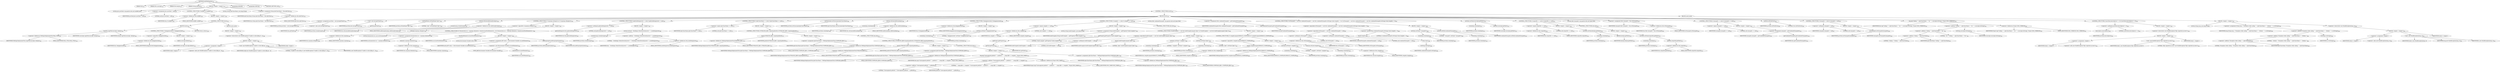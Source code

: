 digraph "buildWeblogicJar" {  
"783" [label = <(METHOD,buildWeblogicJar)<SUB>537</SUB>> ]
"58" [label = <(PARAM,this)<SUB>537</SUB>> ]
"784" [label = <(PARAM,File sourceJar)<SUB>537</SUB>> ]
"785" [label = <(PARAM,File destJar)<SUB>537</SUB>> ]
"786" [label = <(PARAM,String publicId)<SUB>537</SUB>> ]
"787" [label = <(BLOCK,&lt;empty&gt;,&lt;empty&gt;)<SUB>537</SUB>> ]
"60" [label = <(LOCAL,Java javaTask: org.apache.tools.ant.taskdefs.Java)> ]
"788" [label = <(&lt;operator&gt;.assignment,Java javaTask = null)<SUB>538</SUB>> ]
"789" [label = <(IDENTIFIER,javaTask,Java javaTask = null)<SUB>538</SUB>> ]
"790" [label = <(LITERAL,null,Java javaTask = null)<SUB>538</SUB>> ]
"791" [label = <(CONTROL_STRUCTURE,if (noEJBC),if (noEJBC))<SUB>540</SUB>> ]
"792" [label = <(&lt;operator&gt;.fieldAccess,this.noEJBC)<SUB>540</SUB>> ]
"793" [label = <(IDENTIFIER,this,if (noEJBC))<SUB>540</SUB>> ]
"794" [label = <(FIELD_IDENTIFIER,noEJBC,noEJBC)<SUB>540</SUB>> ]
"795" [label = <(BLOCK,&lt;empty&gt;,&lt;empty&gt;)<SUB>540</SUB>> ]
"796" [label = <(CONTROL_STRUCTURE,try,try)<SUB>541</SUB>> ]
"797" [label = <(BLOCK,try,try)<SUB>541</SUB>> ]
"798" [label = <(copyFile,copyFile(sourceJar, destJar))<SUB>542</SUB>> ]
"799" [label = <(&lt;operator&gt;.fieldAccess,WeblogicDeploymentTool.FILE_UTILS)<SUB>542</SUB>> ]
"800" [label = <(IDENTIFIER,WeblogicDeploymentTool,copyFile(sourceJar, destJar))<SUB>542</SUB>> ]
"801" [label = <(FIELD_IDENTIFIER,FILE_UTILS,FILE_UTILS)<SUB>542</SUB>> ]
"802" [label = <(IDENTIFIER,sourceJar,copyFile(sourceJar, destJar))<SUB>542</SUB>> ]
"803" [label = <(IDENTIFIER,destJar,copyFile(sourceJar, destJar))<SUB>542</SUB>> ]
"804" [label = <(CONTROL_STRUCTURE,if (!keepgenerated),if (!keepgenerated))<SUB>543</SUB>> ]
"805" [label = <(&lt;operator&gt;.logicalNot,!keepgenerated)<SUB>543</SUB>> ]
"806" [label = <(&lt;operator&gt;.fieldAccess,this.keepgenerated)<SUB>543</SUB>> ]
"807" [label = <(IDENTIFIER,this,!keepgenerated)<SUB>543</SUB>> ]
"808" [label = <(FIELD_IDENTIFIER,keepgenerated,keepgenerated)<SUB>543</SUB>> ]
"809" [label = <(BLOCK,&lt;empty&gt;,&lt;empty&gt;)<SUB>543</SUB>> ]
"810" [label = <(delete,sourceJar.delete())<SUB>544</SUB>> ]
"811" [label = <(IDENTIFIER,sourceJar,sourceJar.delete())<SUB>544</SUB>> ]
"812" [label = <(RETURN,return;,return;)<SUB>546</SUB>> ]
"813" [label = <(BLOCK,catch,catch)> ]
"814" [label = <(BLOCK,&lt;empty&gt;,&lt;empty&gt;)<SUB>547</SUB>> ]
"815" [label = <(&lt;operator&gt;.throw,throw new BuildException(&quot;Unable to write EJB jar&quot;, e);)<SUB>548</SUB>> ]
"816" [label = <(BLOCK,&lt;empty&gt;,&lt;empty&gt;)<SUB>548</SUB>> ]
"817" [label = <(&lt;operator&gt;.assignment,&lt;empty&gt;)> ]
"818" [label = <(IDENTIFIER,$obj9,&lt;empty&gt;)> ]
"819" [label = <(&lt;operator&gt;.alloc,new BuildException(&quot;Unable to write EJB jar&quot;, e))<SUB>548</SUB>> ]
"820" [label = <(&lt;init&gt;,new BuildException(&quot;Unable to write EJB jar&quot;, e))<SUB>548</SUB>> ]
"821" [label = <(IDENTIFIER,$obj9,new BuildException(&quot;Unable to write EJB jar&quot;, e))> ]
"822" [label = <(LITERAL,&quot;Unable to write EJB jar&quot;,new BuildException(&quot;Unable to write EJB jar&quot;, e))<SUB>548</SUB>> ]
"823" [label = <(IDENTIFIER,e,new BuildException(&quot;Unable to write EJB jar&quot;, e))<SUB>548</SUB>> ]
"824" [label = <(IDENTIFIER,$obj9,&lt;empty&gt;)> ]
"825" [label = <(LOCAL,String ejbcClassName: java.lang.String)> ]
"826" [label = <(&lt;operator&gt;.assignment,String ejbcClassName = this.ejbcClass)<SUB>552</SUB>> ]
"827" [label = <(IDENTIFIER,ejbcClassName,String ejbcClassName = this.ejbcClass)<SUB>552</SUB>> ]
"828" [label = <(&lt;operator&gt;.fieldAccess,this.ejbcClass)<SUB>552</SUB>> ]
"829" [label = <(IDENTIFIER,this,String ejbcClassName = this.ejbcClass)<SUB>552</SUB>> ]
"830" [label = <(FIELD_IDENTIFIER,ejbcClass,ejbcClass)<SUB>552</SUB>> ]
"831" [label = <(CONTROL_STRUCTURE,try,try)<SUB>554</SUB>> ]
"832" [label = <(BLOCK,try,try)<SUB>554</SUB>> ]
"833" [label = <(&lt;operator&gt;.assignment,javaTask = new Java(getTask()))<SUB>555</SUB>> ]
"834" [label = <(IDENTIFIER,javaTask,javaTask = new Java(getTask()))<SUB>555</SUB>> ]
"835" [label = <(&lt;operator&gt;.alloc,new Java(getTask()))<SUB>555</SUB>> ]
"836" [label = <(&lt;init&gt;,new Java(getTask()))<SUB>555</SUB>> ]
"59" [label = <(IDENTIFIER,javaTask,new Java(getTask()))<SUB>555</SUB>> ]
"837" [label = <(getTask,getTask())<SUB>555</SUB>> ]
"57" [label = <(IDENTIFIER,this,getTask())<SUB>555</SUB>> ]
"838" [label = <(setTaskName,setTaskName(&quot;ejbc&quot;))<SUB>556</SUB>> ]
"839" [label = <(IDENTIFIER,javaTask,setTaskName(&quot;ejbc&quot;))<SUB>556</SUB>> ]
"840" [label = <(LITERAL,&quot;ejbc&quot;,setTaskName(&quot;ejbc&quot;))<SUB>556</SUB>> ]
"841" [label = <(setLine,setLine(additionalJvmArgs))<SUB>558</SUB>> ]
"842" [label = <(createJvmarg,createJvmarg())<SUB>558</SUB>> ]
"843" [label = <(IDENTIFIER,javaTask,createJvmarg())<SUB>558</SUB>> ]
"844" [label = <(&lt;operator&gt;.fieldAccess,this.additionalJvmArgs)<SUB>558</SUB>> ]
"845" [label = <(IDENTIFIER,this,setLine(additionalJvmArgs))<SUB>558</SUB>> ]
"846" [label = <(FIELD_IDENTIFIER,additionalJvmArgs,additionalJvmArgs)<SUB>558</SUB>> ]
"847" [label = <(CONTROL_STRUCTURE,if (!(sysprops.isEmpty())),if (!(sysprops.isEmpty())))<SUB>559</SUB>> ]
"848" [label = <(&lt;operator&gt;.logicalNot,!(sysprops.isEmpty()))<SUB>559</SUB>> ]
"849" [label = <(isEmpty,sysprops.isEmpty())<SUB>559</SUB>> ]
"850" [label = <(&lt;operator&gt;.fieldAccess,this.sysprops)<SUB>559</SUB>> ]
"851" [label = <(IDENTIFIER,this,sysprops.isEmpty())<SUB>559</SUB>> ]
"852" [label = <(FIELD_IDENTIFIER,sysprops,sysprops)<SUB>559</SUB>> ]
"853" [label = <(BLOCK,&lt;empty&gt;,&lt;empty&gt;)<SUB>559</SUB>> ]
"854" [label = <(CONTROL_STRUCTURE,for (Enumeration en = sysprops.elements(); Some(en.hasMoreElements()); ),for (Enumeration en = sysprops.elements(); Some(en.hasMoreElements()); ))<SUB>560</SUB>> ]
"855" [label = <(LOCAL,Enumeration en: java.util.Enumeration)> ]
"856" [label = <(&lt;operator&gt;.assignment,Enumeration en = sysprops.elements())<SUB>560</SUB>> ]
"857" [label = <(IDENTIFIER,en,Enumeration en = sysprops.elements())<SUB>560</SUB>> ]
"858" [label = <(elements,sysprops.elements())<SUB>560</SUB>> ]
"859" [label = <(&lt;operator&gt;.fieldAccess,this.sysprops)<SUB>560</SUB>> ]
"860" [label = <(IDENTIFIER,this,sysprops.elements())<SUB>560</SUB>> ]
"861" [label = <(FIELD_IDENTIFIER,sysprops,sysprops)<SUB>560</SUB>> ]
"862" [label = <(hasMoreElements,en.hasMoreElements())<SUB>560</SUB>> ]
"863" [label = <(IDENTIFIER,en,en.hasMoreElements())<SUB>560</SUB>> ]
"864" [label = <(BLOCK,&lt;empty&gt;,&lt;empty&gt;)<SUB>560</SUB>> ]
"865" [label = <(LOCAL,Environment.Variable entry: ANY)> ]
"866" [label = <(&lt;operator&gt;.assignment,ANY entry = (Environment.Variable) en.nextElement())<SUB>561</SUB>> ]
"867" [label = <(IDENTIFIER,entry,ANY entry = (Environment.Variable) en.nextElement())<SUB>561</SUB>> ]
"868" [label = <(&lt;operator&gt;.cast,(Environment.Variable) en.nextElement())<SUB>562</SUB>> ]
"869" [label = <(TYPE_REF,Environment.Variable,Environment.Variable)<SUB>562</SUB>> ]
"870" [label = <(nextElement,en.nextElement())<SUB>562</SUB>> ]
"871" [label = <(IDENTIFIER,en,en.nextElement())<SUB>562</SUB>> ]
"872" [label = <(addSysproperty,addSysproperty(entry))<SUB>563</SUB>> ]
"873" [label = <(IDENTIFIER,javaTask,addSysproperty(entry))<SUB>563</SUB>> ]
"874" [label = <(IDENTIFIER,entry,addSysproperty(entry))<SUB>563</SUB>> ]
"875" [label = <(CONTROL_STRUCTURE,if (getJvmDebugLevel() != null),if (getJvmDebugLevel() != null))<SUB>567</SUB>> ]
"876" [label = <(&lt;operator&gt;.notEquals,getJvmDebugLevel() != null)<SUB>567</SUB>> ]
"877" [label = <(getJvmDebugLevel,this.getJvmDebugLevel())<SUB>567</SUB>> ]
"61" [label = <(IDENTIFIER,this,this.getJvmDebugLevel())<SUB>567</SUB>> ]
"878" [label = <(LITERAL,null,getJvmDebugLevel() != null)<SUB>567</SUB>> ]
"879" [label = <(BLOCK,&lt;empty&gt;,&lt;empty&gt;)<SUB>567</SUB>> ]
"880" [label = <(setLine,setLine(&quot; -Dweblogic.StdoutSeverityLevel=&quot; + jvmDebugLevel))<SUB>568</SUB>> ]
"881" [label = <(createJvmarg,createJvmarg())<SUB>568</SUB>> ]
"882" [label = <(IDENTIFIER,javaTask,createJvmarg())<SUB>568</SUB>> ]
"883" [label = <(&lt;operator&gt;.addition,&quot; -Dweblogic.StdoutSeverityLevel=&quot; + jvmDebugLevel)<SUB>568</SUB>> ]
"884" [label = <(LITERAL,&quot; -Dweblogic.StdoutSeverityLevel=&quot;,&quot; -Dweblogic.StdoutSeverityLevel=&quot; + jvmDebugLevel)<SUB>568</SUB>> ]
"885" [label = <(&lt;operator&gt;.fieldAccess,this.jvmDebugLevel)<SUB>568</SUB>> ]
"886" [label = <(IDENTIFIER,this,&quot; -Dweblogic.StdoutSeverityLevel=&quot; + jvmDebugLevel)<SUB>568</SUB>> ]
"887" [label = <(FIELD_IDENTIFIER,jvmDebugLevel,jvmDebugLevel)<SUB>568</SUB>> ]
"888" [label = <(CONTROL_STRUCTURE,if (ejbcClassName == null),if (ejbcClassName == null))<SUB>571</SUB>> ]
"889" [label = <(&lt;operator&gt;.equals,ejbcClassName == null)<SUB>571</SUB>> ]
"890" [label = <(IDENTIFIER,ejbcClassName,ejbcClassName == null)<SUB>571</SUB>> ]
"891" [label = <(LITERAL,null,ejbcClassName == null)<SUB>571</SUB>> ]
"892" [label = <(BLOCK,&lt;empty&gt;,&lt;empty&gt;)<SUB>571</SUB>> ]
"893" [label = <(CONTROL_STRUCTURE,if (PUBLICID_EJB11.equals(publicId)),if (PUBLICID_EJB11.equals(publicId)))<SUB>573</SUB>> ]
"894" [label = <(equals,PUBLICID_EJB11.equals(publicId))<SUB>573</SUB>> ]
"895" [label = <(&lt;operator&gt;.fieldAccess,WeblogicDeploymentTool.PUBLICID_EJB11)<SUB>573</SUB>> ]
"896" [label = <(IDENTIFIER,WeblogicDeploymentTool,PUBLICID_EJB11.equals(publicId))<SUB>573</SUB>> ]
"897" [label = <(FIELD_IDENTIFIER,PUBLICID_EJB11,PUBLICID_EJB11)<SUB>573</SUB>> ]
"898" [label = <(IDENTIFIER,publicId,PUBLICID_EJB11.equals(publicId))<SUB>573</SUB>> ]
"899" [label = <(BLOCK,&lt;empty&gt;,&lt;empty&gt;)<SUB>573</SUB>> ]
"900" [label = <(&lt;operator&gt;.assignment,ejbcClassName = WeblogicDeploymentTool.COMPILER_EJB11)<SUB>574</SUB>> ]
"901" [label = <(IDENTIFIER,ejbcClassName,ejbcClassName = WeblogicDeploymentTool.COMPILER_EJB11)<SUB>574</SUB>> ]
"902" [label = <(&lt;operator&gt;.fieldAccess,WeblogicDeploymentTool.COMPILER_EJB11)<SUB>574</SUB>> ]
"903" [label = <(IDENTIFIER,WeblogicDeploymentTool,ejbcClassName = WeblogicDeploymentTool.COMPILER_EJB11)<SUB>574</SUB>> ]
"904" [label = <(FIELD_IDENTIFIER,COMPILER_EJB11,COMPILER_EJB11)<SUB>574</SUB>> ]
"905" [label = <(CONTROL_STRUCTURE,else,else)<SUB>575</SUB>> ]
"906" [label = <(CONTROL_STRUCTURE,if (PUBLICID_EJB20.equals(publicId)),if (PUBLICID_EJB20.equals(publicId)))<SUB>575</SUB>> ]
"907" [label = <(equals,PUBLICID_EJB20.equals(publicId))<SUB>575</SUB>> ]
"908" [label = <(&lt;operator&gt;.fieldAccess,WeblogicDeploymentTool.PUBLICID_EJB20)<SUB>575</SUB>> ]
"909" [label = <(IDENTIFIER,WeblogicDeploymentTool,PUBLICID_EJB20.equals(publicId))<SUB>575</SUB>> ]
"910" [label = <(FIELD_IDENTIFIER,PUBLICID_EJB20,PUBLICID_EJB20)<SUB>575</SUB>> ]
"911" [label = <(IDENTIFIER,publicId,PUBLICID_EJB20.equals(publicId))<SUB>575</SUB>> ]
"912" [label = <(BLOCK,&lt;empty&gt;,&lt;empty&gt;)<SUB>575</SUB>> ]
"913" [label = <(&lt;operator&gt;.assignment,ejbcClassName = WeblogicDeploymentTool.COMPILER_EJB20)<SUB>576</SUB>> ]
"914" [label = <(IDENTIFIER,ejbcClassName,ejbcClassName = WeblogicDeploymentTool.COMPILER_EJB20)<SUB>576</SUB>> ]
"915" [label = <(&lt;operator&gt;.fieldAccess,WeblogicDeploymentTool.COMPILER_EJB20)<SUB>576</SUB>> ]
"916" [label = <(IDENTIFIER,WeblogicDeploymentTool,ejbcClassName = WeblogicDeploymentTool.COMPILER_EJB20)<SUB>576</SUB>> ]
"917" [label = <(FIELD_IDENTIFIER,COMPILER_EJB20,COMPILER_EJB20)<SUB>576</SUB>> ]
"918" [label = <(CONTROL_STRUCTURE,else,else)<SUB>577</SUB>> ]
"919" [label = <(BLOCK,&lt;empty&gt;,&lt;empty&gt;)<SUB>577</SUB>> ]
"920" [label = <(log,log(&quot;Unrecognized publicId &quot; + publicId + &quot; - using EJB 1.1 compiler&quot;, Project.MSG_WARN))<SUB>578</SUB>> ]
"62" [label = <(IDENTIFIER,this,log(&quot;Unrecognized publicId &quot; + publicId + &quot; - using EJB 1.1 compiler&quot;, Project.MSG_WARN))<SUB>578</SUB>> ]
"921" [label = <(&lt;operator&gt;.addition,&quot;Unrecognized publicId &quot; + publicId + &quot; - using EJB 1.1 compiler&quot;)<SUB>578</SUB>> ]
"922" [label = <(&lt;operator&gt;.addition,&quot;Unrecognized publicId &quot; + publicId)<SUB>578</SUB>> ]
"923" [label = <(LITERAL,&quot;Unrecognized publicId &quot;,&quot;Unrecognized publicId &quot; + publicId)<SUB>578</SUB>> ]
"924" [label = <(IDENTIFIER,publicId,&quot;Unrecognized publicId &quot; + publicId)<SUB>578</SUB>> ]
"925" [label = <(LITERAL,&quot; - using EJB 1.1 compiler&quot;,&quot;Unrecognized publicId &quot; + publicId + &quot; - using EJB 1.1 compiler&quot;)<SUB>579</SUB>> ]
"926" [label = <(&lt;operator&gt;.fieldAccess,Project.MSG_WARN)<SUB>579</SUB>> ]
"927" [label = <(IDENTIFIER,Project,log(&quot;Unrecognized publicId &quot; + publicId + &quot; - using EJB 1.1 compiler&quot;, Project.MSG_WARN))<SUB>579</SUB>> ]
"928" [label = <(FIELD_IDENTIFIER,MSG_WARN,MSG_WARN)<SUB>579</SUB>> ]
"929" [label = <(&lt;operator&gt;.assignment,ejbcClassName = WeblogicDeploymentTool.COMPILER_EJB11)<SUB>580</SUB>> ]
"930" [label = <(IDENTIFIER,ejbcClassName,ejbcClassName = WeblogicDeploymentTool.COMPILER_EJB11)<SUB>580</SUB>> ]
"931" [label = <(&lt;operator&gt;.fieldAccess,WeblogicDeploymentTool.COMPILER_EJB11)<SUB>580</SUB>> ]
"932" [label = <(IDENTIFIER,WeblogicDeploymentTool,ejbcClassName = WeblogicDeploymentTool.COMPILER_EJB11)<SUB>580</SUB>> ]
"933" [label = <(FIELD_IDENTIFIER,COMPILER_EJB11,COMPILER_EJB11)<SUB>580</SUB>> ]
"934" [label = <(setClassname,setClassname(ejbcClassName))<SUB>584</SUB>> ]
"935" [label = <(IDENTIFIER,javaTask,setClassname(ejbcClassName))<SUB>584</SUB>> ]
"936" [label = <(IDENTIFIER,ejbcClassName,setClassname(ejbcClassName))<SUB>584</SUB>> ]
"937" [label = <(setLine,setLine(additionalArgs))<SUB>585</SUB>> ]
"938" [label = <(createArg,createArg())<SUB>585</SUB>> ]
"939" [label = <(IDENTIFIER,javaTask,createArg())<SUB>585</SUB>> ]
"940" [label = <(&lt;operator&gt;.fieldAccess,this.additionalArgs)<SUB>585</SUB>> ]
"941" [label = <(IDENTIFIER,this,setLine(additionalArgs))<SUB>585</SUB>> ]
"942" [label = <(FIELD_IDENTIFIER,additionalArgs,additionalArgs)<SUB>585</SUB>> ]
"943" [label = <(CONTROL_STRUCTURE,if (keepgenerated),if (keepgenerated))<SUB>586</SUB>> ]
"944" [label = <(&lt;operator&gt;.fieldAccess,this.keepgenerated)<SUB>586</SUB>> ]
"945" [label = <(IDENTIFIER,this,if (keepgenerated))<SUB>586</SUB>> ]
"946" [label = <(FIELD_IDENTIFIER,keepgenerated,keepgenerated)<SUB>586</SUB>> ]
"947" [label = <(BLOCK,&lt;empty&gt;,&lt;empty&gt;)<SUB>586</SUB>> ]
"948" [label = <(setValue,setValue(&quot;-keepgenerated&quot;))<SUB>587</SUB>> ]
"949" [label = <(createArg,createArg())<SUB>587</SUB>> ]
"950" [label = <(IDENTIFIER,javaTask,createArg())<SUB>587</SUB>> ]
"951" [label = <(LITERAL,&quot;-keepgenerated&quot;,setValue(&quot;-keepgenerated&quot;))<SUB>587</SUB>> ]
"952" [label = <(CONTROL_STRUCTURE,if (compiler == null),if (compiler == null))<SUB>589</SUB>> ]
"953" [label = <(&lt;operator&gt;.equals,compiler == null)<SUB>589</SUB>> ]
"954" [label = <(&lt;operator&gt;.fieldAccess,this.compiler)<SUB>589</SUB>> ]
"955" [label = <(IDENTIFIER,this,compiler == null)<SUB>589</SUB>> ]
"956" [label = <(FIELD_IDENTIFIER,compiler,compiler)<SUB>589</SUB>> ]
"957" [label = <(LITERAL,null,compiler == null)<SUB>589</SUB>> ]
"958" [label = <(BLOCK,&lt;empty&gt;,&lt;empty&gt;)<SUB>589</SUB>> ]
"959" [label = <(LOCAL,String buildCompiler: java.lang.String)> ]
"960" [label = <(&lt;operator&gt;.assignment,String buildCompiler = getProperty(&quot;build.compiler&quot;))<SUB>592</SUB>> ]
"961" [label = <(IDENTIFIER,buildCompiler,String buildCompiler = getProperty(&quot;build.compiler&quot;))<SUB>592</SUB>> ]
"962" [label = <(getProperty,getProperty(&quot;build.compiler&quot;))<SUB>593</SUB>> ]
"963" [label = <(getProject,getProject())<SUB>593</SUB>> ]
"964" [label = <(getTask,getTask())<SUB>593</SUB>> ]
"63" [label = <(IDENTIFIER,this,getTask())<SUB>593</SUB>> ]
"965" [label = <(LITERAL,&quot;build.compiler&quot;,getProperty(&quot;build.compiler&quot;))<SUB>593</SUB>> ]
"966" [label = <(CONTROL_STRUCTURE,if (buildCompiler != null &amp;&amp; buildCompiler.equals(&quot;jikes&quot;)),if (buildCompiler != null &amp;&amp; buildCompiler.equals(&quot;jikes&quot;)))<SUB>595</SUB>> ]
"967" [label = <(&lt;operator&gt;.logicalAnd,buildCompiler != null &amp;&amp; buildCompiler.equals(&quot;jikes&quot;))<SUB>595</SUB>> ]
"968" [label = <(&lt;operator&gt;.notEquals,buildCompiler != null)<SUB>595</SUB>> ]
"969" [label = <(IDENTIFIER,buildCompiler,buildCompiler != null)<SUB>595</SUB>> ]
"970" [label = <(LITERAL,null,buildCompiler != null)<SUB>595</SUB>> ]
"971" [label = <(equals,buildCompiler.equals(&quot;jikes&quot;))<SUB>595</SUB>> ]
"972" [label = <(IDENTIFIER,buildCompiler,buildCompiler.equals(&quot;jikes&quot;))<SUB>595</SUB>> ]
"973" [label = <(LITERAL,&quot;jikes&quot;,buildCompiler.equals(&quot;jikes&quot;))<SUB>595</SUB>> ]
"974" [label = <(BLOCK,&lt;empty&gt;,&lt;empty&gt;)<SUB>595</SUB>> ]
"975" [label = <(setValue,setValue(&quot;-compiler&quot;))<SUB>596</SUB>> ]
"976" [label = <(createArg,createArg())<SUB>596</SUB>> ]
"977" [label = <(IDENTIFIER,javaTask,createArg())<SUB>596</SUB>> ]
"978" [label = <(LITERAL,&quot;-compiler&quot;,setValue(&quot;-compiler&quot;))<SUB>596</SUB>> ]
"979" [label = <(setValue,setValue(&quot;jikes&quot;))<SUB>597</SUB>> ]
"980" [label = <(createArg,createArg())<SUB>597</SUB>> ]
"981" [label = <(IDENTIFIER,javaTask,createArg())<SUB>597</SUB>> ]
"982" [label = <(LITERAL,&quot;jikes&quot;,setValue(&quot;jikes&quot;))<SUB>597</SUB>> ]
"983" [label = <(CONTROL_STRUCTURE,else,else)<SUB>599</SUB>> ]
"984" [label = <(BLOCK,&lt;empty&gt;,&lt;empty&gt;)<SUB>599</SUB>> ]
"985" [label = <(CONTROL_STRUCTURE,if (!compiler.equals(DEFAULT_COMPILER)),if (!compiler.equals(DEFAULT_COMPILER)))<SUB>600</SUB>> ]
"986" [label = <(&lt;operator&gt;.logicalNot,!compiler.equals(DEFAULT_COMPILER))<SUB>600</SUB>> ]
"987" [label = <(equals,compiler.equals(DEFAULT_COMPILER))<SUB>600</SUB>> ]
"988" [label = <(&lt;operator&gt;.fieldAccess,this.compiler)<SUB>600</SUB>> ]
"989" [label = <(IDENTIFIER,this,compiler.equals(DEFAULT_COMPILER))<SUB>600</SUB>> ]
"990" [label = <(FIELD_IDENTIFIER,compiler,compiler)<SUB>600</SUB>> ]
"991" [label = <(&lt;operator&gt;.fieldAccess,WeblogicDeploymentTool.DEFAULT_COMPILER)<SUB>600</SUB>> ]
"992" [label = <(IDENTIFIER,WeblogicDeploymentTool,compiler.equals(DEFAULT_COMPILER))<SUB>600</SUB>> ]
"993" [label = <(FIELD_IDENTIFIER,DEFAULT_COMPILER,DEFAULT_COMPILER)<SUB>600</SUB>> ]
"994" [label = <(BLOCK,&lt;empty&gt;,&lt;empty&gt;)<SUB>600</SUB>> ]
"995" [label = <(setValue,setValue(&quot;-compiler&quot;))<SUB>601</SUB>> ]
"996" [label = <(createArg,createArg())<SUB>601</SUB>> ]
"997" [label = <(IDENTIFIER,javaTask,createArg())<SUB>601</SUB>> ]
"998" [label = <(LITERAL,&quot;-compiler&quot;,setValue(&quot;-compiler&quot;))<SUB>601</SUB>> ]
"999" [label = <(setLine,setLine(compiler))<SUB>602</SUB>> ]
"1000" [label = <(createArg,createArg())<SUB>602</SUB>> ]
"1001" [label = <(IDENTIFIER,javaTask,createArg())<SUB>602</SUB>> ]
"1002" [label = <(&lt;operator&gt;.fieldAccess,this.compiler)<SUB>602</SUB>> ]
"1003" [label = <(IDENTIFIER,this,setLine(compiler))<SUB>602</SUB>> ]
"1004" [label = <(FIELD_IDENTIFIER,compiler,compiler)<SUB>602</SUB>> ]
"1005" [label = <(LOCAL,Path combinedClasspath: org.apache.tools.ant.types.Path)> ]
"1006" [label = <(&lt;operator&gt;.assignment,Path combinedClasspath = getCombinedClasspath())<SUB>606</SUB>> ]
"1007" [label = <(IDENTIFIER,combinedClasspath,Path combinedClasspath = getCombinedClasspath())<SUB>606</SUB>> ]
"1008" [label = <(getCombinedClasspath,getCombinedClasspath())<SUB>606</SUB>> ]
"64" [label = <(IDENTIFIER,this,getCombinedClasspath())<SUB>606</SUB>> ]
"1009" [label = <(CONTROL_STRUCTURE,if (wlClasspath != null &amp;&amp; combinedClasspath != null &amp;&amp; combinedClasspath.toString().trim().length() &gt; 0),if (wlClasspath != null &amp;&amp; combinedClasspath != null &amp;&amp; combinedClasspath.toString().trim().length() &gt; 0))<SUB>607</SUB>> ]
"1010" [label = <(&lt;operator&gt;.logicalAnd,wlClasspath != null &amp;&amp; combinedClasspath != null &amp;&amp; combinedClasspath.toString().trim().length() &gt; 0)<SUB>607</SUB>> ]
"1011" [label = <(&lt;operator&gt;.logicalAnd,wlClasspath != null &amp;&amp; combinedClasspath != null)<SUB>607</SUB>> ]
"1012" [label = <(&lt;operator&gt;.notEquals,wlClasspath != null)<SUB>607</SUB>> ]
"1013" [label = <(&lt;operator&gt;.fieldAccess,this.wlClasspath)<SUB>607</SUB>> ]
"1014" [label = <(IDENTIFIER,this,wlClasspath != null)<SUB>607</SUB>> ]
"1015" [label = <(FIELD_IDENTIFIER,wlClasspath,wlClasspath)<SUB>607</SUB>> ]
"1016" [label = <(LITERAL,null,wlClasspath != null)<SUB>607</SUB>> ]
"1017" [label = <(&lt;operator&gt;.notEquals,combinedClasspath != null)<SUB>607</SUB>> ]
"1018" [label = <(IDENTIFIER,combinedClasspath,combinedClasspath != null)<SUB>607</SUB>> ]
"1019" [label = <(LITERAL,null,combinedClasspath != null)<SUB>607</SUB>> ]
"1020" [label = <(&lt;operator&gt;.greaterThan,combinedClasspath.toString().trim().length() &gt; 0)<SUB>608</SUB>> ]
"1021" [label = <(length,length())<SUB>608</SUB>> ]
"1022" [label = <(trim,trim())<SUB>608</SUB>> ]
"1023" [label = <(toString,toString())<SUB>608</SUB>> ]
"1024" [label = <(IDENTIFIER,combinedClasspath,toString())<SUB>608</SUB>> ]
"1025" [label = <(LITERAL,0,combinedClasspath.toString().trim().length() &gt; 0)<SUB>608</SUB>> ]
"1026" [label = <(BLOCK,&lt;empty&gt;,&lt;empty&gt;)<SUB>608</SUB>> ]
"1027" [label = <(setValue,setValue(&quot;-classpath&quot;))<SUB>609</SUB>> ]
"1028" [label = <(createArg,createArg())<SUB>609</SUB>> ]
"1029" [label = <(IDENTIFIER,javaTask,createArg())<SUB>609</SUB>> ]
"1030" [label = <(LITERAL,&quot;-classpath&quot;,setValue(&quot;-classpath&quot;))<SUB>609</SUB>> ]
"1031" [label = <(setPath,setPath(combinedClasspath))<SUB>610</SUB>> ]
"1032" [label = <(createArg,createArg())<SUB>610</SUB>> ]
"1033" [label = <(IDENTIFIER,javaTask,createArg())<SUB>610</SUB>> ]
"1034" [label = <(IDENTIFIER,combinedClasspath,setPath(combinedClasspath))<SUB>610</SUB>> ]
"1035" [label = <(setValue,setValue(sourceJar.getPath()))<SUB>613</SUB>> ]
"1036" [label = <(createArg,createArg())<SUB>613</SUB>> ]
"1037" [label = <(IDENTIFIER,javaTask,createArg())<SUB>613</SUB>> ]
"1038" [label = <(getPath,sourceJar.getPath())<SUB>613</SUB>> ]
"1039" [label = <(IDENTIFIER,sourceJar,sourceJar.getPath())<SUB>613</SUB>> ]
"1040" [label = <(CONTROL_STRUCTURE,if (outputDir == null),if (outputDir == null))<SUB>614</SUB>> ]
"1041" [label = <(&lt;operator&gt;.equals,outputDir == null)<SUB>614</SUB>> ]
"1042" [label = <(&lt;operator&gt;.fieldAccess,this.outputDir)<SUB>614</SUB>> ]
"1043" [label = <(IDENTIFIER,this,outputDir == null)<SUB>614</SUB>> ]
"1044" [label = <(FIELD_IDENTIFIER,outputDir,outputDir)<SUB>614</SUB>> ]
"1045" [label = <(LITERAL,null,outputDir == null)<SUB>614</SUB>> ]
"1046" [label = <(BLOCK,&lt;empty&gt;,&lt;empty&gt;)<SUB>614</SUB>> ]
"1047" [label = <(setValue,setValue(destJar.getPath()))<SUB>615</SUB>> ]
"1048" [label = <(createArg,createArg())<SUB>615</SUB>> ]
"1049" [label = <(IDENTIFIER,javaTask,createArg())<SUB>615</SUB>> ]
"1050" [label = <(getPath,destJar.getPath())<SUB>615</SUB>> ]
"1051" [label = <(IDENTIFIER,destJar,destJar.getPath())<SUB>615</SUB>> ]
"1052" [label = <(CONTROL_STRUCTURE,else,else)<SUB>616</SUB>> ]
"1053" [label = <(BLOCK,&lt;empty&gt;,&lt;empty&gt;)<SUB>616</SUB>> ]
"1054" [label = <(setValue,setValue(outputDir.getPath()))<SUB>617</SUB>> ]
"1055" [label = <(createArg,createArg())<SUB>617</SUB>> ]
"1056" [label = <(IDENTIFIER,javaTask,createArg())<SUB>617</SUB>> ]
"1057" [label = <(getPath,outputDir.getPath())<SUB>617</SUB>> ]
"1058" [label = <(&lt;operator&gt;.fieldAccess,this.outputDir)<SUB>617</SUB>> ]
"1059" [label = <(IDENTIFIER,this,outputDir.getPath())<SUB>617</SUB>> ]
"1060" [label = <(FIELD_IDENTIFIER,outputDir,outputDir)<SUB>617</SUB>> ]
"1061" [label = <(LOCAL,Path classpath: org.apache.tools.ant.types.Path)> ]
"1062" [label = <(&lt;operator&gt;.assignment,Path classpath = this.wlClasspath)<SUB>620</SUB>> ]
"1063" [label = <(IDENTIFIER,classpath,Path classpath = this.wlClasspath)<SUB>620</SUB>> ]
"1064" [label = <(&lt;operator&gt;.fieldAccess,this.wlClasspath)<SUB>620</SUB>> ]
"1065" [label = <(IDENTIFIER,this,Path classpath = this.wlClasspath)<SUB>620</SUB>> ]
"1066" [label = <(FIELD_IDENTIFIER,wlClasspath,wlClasspath)<SUB>620</SUB>> ]
"1067" [label = <(CONTROL_STRUCTURE,if (classpath == null),if (classpath == null))<SUB>622</SUB>> ]
"1068" [label = <(&lt;operator&gt;.equals,classpath == null)<SUB>622</SUB>> ]
"1069" [label = <(IDENTIFIER,classpath,classpath == null)<SUB>622</SUB>> ]
"1070" [label = <(LITERAL,null,classpath == null)<SUB>622</SUB>> ]
"1071" [label = <(BLOCK,&lt;empty&gt;,&lt;empty&gt;)<SUB>622</SUB>> ]
"1072" [label = <(&lt;operator&gt;.assignment,classpath = getCombinedClasspath())<SUB>623</SUB>> ]
"1073" [label = <(IDENTIFIER,classpath,classpath = getCombinedClasspath())<SUB>623</SUB>> ]
"1074" [label = <(getCombinedClasspath,getCombinedClasspath())<SUB>623</SUB>> ]
"65" [label = <(IDENTIFIER,this,getCombinedClasspath())<SUB>623</SUB>> ]
"1075" [label = <(setFork,setFork(true))<SUB>626</SUB>> ]
"1076" [label = <(IDENTIFIER,javaTask,setFork(true))<SUB>626</SUB>> ]
"1077" [label = <(LITERAL,true,setFork(true))<SUB>626</SUB>> ]
"1078" [label = <(CONTROL_STRUCTURE,if (classpath != null),if (classpath != null))<SUB>627</SUB>> ]
"1079" [label = <(&lt;operator&gt;.notEquals,classpath != null)<SUB>627</SUB>> ]
"1080" [label = <(IDENTIFIER,classpath,classpath != null)<SUB>627</SUB>> ]
"1081" [label = <(LITERAL,null,classpath != null)<SUB>627</SUB>> ]
"1082" [label = <(BLOCK,&lt;empty&gt;,&lt;empty&gt;)<SUB>627</SUB>> ]
"1083" [label = <(setClasspath,setClasspath(classpath))<SUB>628</SUB>> ]
"1084" [label = <(IDENTIFIER,javaTask,setClasspath(classpath))<SUB>628</SUB>> ]
"1085" [label = <(IDENTIFIER,classpath,setClasspath(classpath))<SUB>628</SUB>> ]
"1086" [label = <(log,log(&quot;Calling &quot; + ejbcClassName + &quot; for &quot; + sourceJar.toString(), Project.MSG_VERBOSE))<SUB>631</SUB>> ]
"66" [label = <(IDENTIFIER,this,log(&quot;Calling &quot; + ejbcClassName + &quot; for &quot; + sourceJar.toString(), Project.MSG_VERBOSE))<SUB>631</SUB>> ]
"1087" [label = <(&lt;operator&gt;.addition,&quot;Calling &quot; + ejbcClassName + &quot; for &quot; + sourceJar.toString())<SUB>631</SUB>> ]
"1088" [label = <(&lt;operator&gt;.addition,&quot;Calling &quot; + ejbcClassName + &quot; for &quot;)<SUB>631</SUB>> ]
"1089" [label = <(&lt;operator&gt;.addition,&quot;Calling &quot; + ejbcClassName)<SUB>631</SUB>> ]
"1090" [label = <(LITERAL,&quot;Calling &quot;,&quot;Calling &quot; + ejbcClassName)<SUB>631</SUB>> ]
"1091" [label = <(IDENTIFIER,ejbcClassName,&quot;Calling &quot; + ejbcClassName)<SUB>631</SUB>> ]
"1092" [label = <(LITERAL,&quot; for &quot;,&quot;Calling &quot; + ejbcClassName + &quot; for &quot;)<SUB>631</SUB>> ]
"1093" [label = <(toString,sourceJar.toString())<SUB>631</SUB>> ]
"1094" [label = <(IDENTIFIER,sourceJar,sourceJar.toString())<SUB>631</SUB>> ]
"1095" [label = <(&lt;operator&gt;.fieldAccess,Project.MSG_VERBOSE)<SUB>632</SUB>> ]
"1096" [label = <(IDENTIFIER,Project,log(&quot;Calling &quot; + ejbcClassName + &quot; for &quot; + sourceJar.toString(), Project.MSG_VERBOSE))<SUB>632</SUB>> ]
"1097" [label = <(FIELD_IDENTIFIER,MSG_VERBOSE,MSG_VERBOSE)<SUB>632</SUB>> ]
"1098" [label = <(CONTROL_STRUCTURE,if (javaTask.executeJava() != 0),if (javaTask.executeJava() != 0))<SUB>634</SUB>> ]
"1099" [label = <(&lt;operator&gt;.notEquals,javaTask.executeJava() != 0)<SUB>634</SUB>> ]
"1100" [label = <(executeJava,executeJava())<SUB>634</SUB>> ]
"1101" [label = <(IDENTIFIER,javaTask,executeJava())<SUB>634</SUB>> ]
"1102" [label = <(LITERAL,0,javaTask.executeJava() != 0)<SUB>634</SUB>> ]
"1103" [label = <(BLOCK,&lt;empty&gt;,&lt;empty&gt;)<SUB>634</SUB>> ]
"1104" [label = <(&lt;operator&gt;.throw,throw new BuildException(&quot;Ejbc reported an error&quot;);)<SUB>635</SUB>> ]
"1105" [label = <(BLOCK,&lt;empty&gt;,&lt;empty&gt;)<SUB>635</SUB>> ]
"1106" [label = <(&lt;operator&gt;.assignment,&lt;empty&gt;)> ]
"1107" [label = <(IDENTIFIER,$obj11,&lt;empty&gt;)> ]
"1108" [label = <(&lt;operator&gt;.alloc,new BuildException(&quot;Ejbc reported an error&quot;))<SUB>635</SUB>> ]
"1109" [label = <(&lt;init&gt;,new BuildException(&quot;Ejbc reported an error&quot;))<SUB>635</SUB>> ]
"1110" [label = <(IDENTIFIER,$obj11,new BuildException(&quot;Ejbc reported an error&quot;))> ]
"1111" [label = <(LITERAL,&quot;Ejbc reported an error&quot;,new BuildException(&quot;Ejbc reported an error&quot;))<SUB>635</SUB>> ]
"1112" [label = <(IDENTIFIER,$obj11,&lt;empty&gt;)> ]
"1113" [label = <(BLOCK,catch,catch)> ]
"1114" [label = <(BLOCK,&lt;empty&gt;,&lt;empty&gt;)<SUB>637</SUB>> ]
"1115" [label = <(LOCAL,String msg: java.lang.String)> ]
"1116" [label = <(&lt;operator&gt;.assignment,String msg = &quot;Exception while calling &quot; + ejbcClassName + &quot;. Details: &quot; + e.toString())<SUB>639</SUB>> ]
"1117" [label = <(IDENTIFIER,msg,String msg = &quot;Exception while calling &quot; + ejbcClassName + &quot;. Details: &quot; + e.toString())<SUB>639</SUB>> ]
"1118" [label = <(&lt;operator&gt;.addition,&quot;Exception while calling &quot; + ejbcClassName + &quot;. Details: &quot; + e.toString())<SUB>639</SUB>> ]
"1119" [label = <(&lt;operator&gt;.addition,&quot;Exception while calling &quot; + ejbcClassName + &quot;. Details: &quot;)<SUB>639</SUB>> ]
"1120" [label = <(&lt;operator&gt;.addition,&quot;Exception while calling &quot; + ejbcClassName)<SUB>639</SUB>> ]
"1121" [label = <(LITERAL,&quot;Exception while calling &quot;,&quot;Exception while calling &quot; + ejbcClassName)<SUB>639</SUB>> ]
"1122" [label = <(IDENTIFIER,ejbcClassName,&quot;Exception while calling &quot; + ejbcClassName)<SUB>639</SUB>> ]
"1123" [label = <(LITERAL,&quot;. Details: &quot;,&quot;Exception while calling &quot; + ejbcClassName + &quot;. Details: &quot;)<SUB>640</SUB>> ]
"1124" [label = <(toString,e.toString())<SUB>640</SUB>> ]
"1125" [label = <(IDENTIFIER,e,e.toString())<SUB>640</SUB>> ]
"1126" [label = <(&lt;operator&gt;.throw,throw new BuildException(msg, e);)<SUB>642</SUB>> ]
"1127" [label = <(BLOCK,&lt;empty&gt;,&lt;empty&gt;)<SUB>642</SUB>> ]
"1128" [label = <(&lt;operator&gt;.assignment,&lt;empty&gt;)> ]
"1129" [label = <(IDENTIFIER,$obj12,&lt;empty&gt;)> ]
"1130" [label = <(&lt;operator&gt;.alloc,new BuildException(msg, e))<SUB>642</SUB>> ]
"1131" [label = <(&lt;init&gt;,new BuildException(msg, e))<SUB>642</SUB>> ]
"1132" [label = <(IDENTIFIER,$obj12,new BuildException(msg, e))> ]
"1133" [label = <(IDENTIFIER,msg,new BuildException(msg, e))<SUB>642</SUB>> ]
"1134" [label = <(IDENTIFIER,e,new BuildException(msg, e))<SUB>642</SUB>> ]
"1135" [label = <(IDENTIFIER,$obj12,&lt;empty&gt;)> ]
"1136" [label = <(MODIFIER,PRIVATE)> ]
"1137" [label = <(MODIFIER,VIRTUAL)> ]
"1138" [label = <(METHOD_RETURN,void)<SUB>537</SUB>> ]
  "783" -> "58" 
  "783" -> "784" 
  "783" -> "785" 
  "783" -> "786" 
  "783" -> "787" 
  "783" -> "1136" 
  "783" -> "1137" 
  "783" -> "1138" 
  "787" -> "60" 
  "787" -> "788" 
  "787" -> "791" 
  "787" -> "825" 
  "787" -> "826" 
  "787" -> "831" 
  "788" -> "789" 
  "788" -> "790" 
  "791" -> "792" 
  "791" -> "795" 
  "792" -> "793" 
  "792" -> "794" 
  "795" -> "796" 
  "796" -> "797" 
  "796" -> "813" 
  "797" -> "798" 
  "797" -> "804" 
  "797" -> "812" 
  "798" -> "799" 
  "798" -> "802" 
  "798" -> "803" 
  "799" -> "800" 
  "799" -> "801" 
  "804" -> "805" 
  "804" -> "809" 
  "805" -> "806" 
  "806" -> "807" 
  "806" -> "808" 
  "809" -> "810" 
  "810" -> "811" 
  "813" -> "814" 
  "814" -> "815" 
  "815" -> "816" 
  "816" -> "817" 
  "816" -> "820" 
  "816" -> "824" 
  "817" -> "818" 
  "817" -> "819" 
  "820" -> "821" 
  "820" -> "822" 
  "820" -> "823" 
  "826" -> "827" 
  "826" -> "828" 
  "828" -> "829" 
  "828" -> "830" 
  "831" -> "832" 
  "831" -> "1113" 
  "832" -> "833" 
  "832" -> "836" 
  "832" -> "838" 
  "832" -> "841" 
  "832" -> "847" 
  "832" -> "875" 
  "832" -> "888" 
  "832" -> "934" 
  "832" -> "937" 
  "832" -> "943" 
  "832" -> "952" 
  "832" -> "1005" 
  "832" -> "1006" 
  "832" -> "1009" 
  "832" -> "1035" 
  "832" -> "1040" 
  "832" -> "1061" 
  "832" -> "1062" 
  "832" -> "1067" 
  "832" -> "1075" 
  "832" -> "1078" 
  "832" -> "1086" 
  "832" -> "1098" 
  "833" -> "834" 
  "833" -> "835" 
  "836" -> "59" 
  "836" -> "837" 
  "837" -> "57" 
  "838" -> "839" 
  "838" -> "840" 
  "841" -> "842" 
  "841" -> "844" 
  "842" -> "843" 
  "844" -> "845" 
  "844" -> "846" 
  "847" -> "848" 
  "847" -> "853" 
  "848" -> "849" 
  "849" -> "850" 
  "850" -> "851" 
  "850" -> "852" 
  "853" -> "854" 
  "854" -> "855" 
  "854" -> "856" 
  "854" -> "862" 
  "854" -> "864" 
  "856" -> "857" 
  "856" -> "858" 
  "858" -> "859" 
  "859" -> "860" 
  "859" -> "861" 
  "862" -> "863" 
  "864" -> "865" 
  "864" -> "866" 
  "864" -> "872" 
  "866" -> "867" 
  "866" -> "868" 
  "868" -> "869" 
  "868" -> "870" 
  "870" -> "871" 
  "872" -> "873" 
  "872" -> "874" 
  "875" -> "876" 
  "875" -> "879" 
  "876" -> "877" 
  "876" -> "878" 
  "877" -> "61" 
  "879" -> "880" 
  "880" -> "881" 
  "880" -> "883" 
  "881" -> "882" 
  "883" -> "884" 
  "883" -> "885" 
  "885" -> "886" 
  "885" -> "887" 
  "888" -> "889" 
  "888" -> "892" 
  "889" -> "890" 
  "889" -> "891" 
  "892" -> "893" 
  "893" -> "894" 
  "893" -> "899" 
  "893" -> "905" 
  "894" -> "895" 
  "894" -> "898" 
  "895" -> "896" 
  "895" -> "897" 
  "899" -> "900" 
  "900" -> "901" 
  "900" -> "902" 
  "902" -> "903" 
  "902" -> "904" 
  "905" -> "906" 
  "906" -> "907" 
  "906" -> "912" 
  "906" -> "918" 
  "907" -> "908" 
  "907" -> "911" 
  "908" -> "909" 
  "908" -> "910" 
  "912" -> "913" 
  "913" -> "914" 
  "913" -> "915" 
  "915" -> "916" 
  "915" -> "917" 
  "918" -> "919" 
  "919" -> "920" 
  "919" -> "929" 
  "920" -> "62" 
  "920" -> "921" 
  "920" -> "926" 
  "921" -> "922" 
  "921" -> "925" 
  "922" -> "923" 
  "922" -> "924" 
  "926" -> "927" 
  "926" -> "928" 
  "929" -> "930" 
  "929" -> "931" 
  "931" -> "932" 
  "931" -> "933" 
  "934" -> "935" 
  "934" -> "936" 
  "937" -> "938" 
  "937" -> "940" 
  "938" -> "939" 
  "940" -> "941" 
  "940" -> "942" 
  "943" -> "944" 
  "943" -> "947" 
  "944" -> "945" 
  "944" -> "946" 
  "947" -> "948" 
  "948" -> "949" 
  "948" -> "951" 
  "949" -> "950" 
  "952" -> "953" 
  "952" -> "958" 
  "952" -> "983" 
  "953" -> "954" 
  "953" -> "957" 
  "954" -> "955" 
  "954" -> "956" 
  "958" -> "959" 
  "958" -> "960" 
  "958" -> "966" 
  "960" -> "961" 
  "960" -> "962" 
  "962" -> "963" 
  "962" -> "965" 
  "963" -> "964" 
  "964" -> "63" 
  "966" -> "967" 
  "966" -> "974" 
  "967" -> "968" 
  "967" -> "971" 
  "968" -> "969" 
  "968" -> "970" 
  "971" -> "972" 
  "971" -> "973" 
  "974" -> "975" 
  "974" -> "979" 
  "975" -> "976" 
  "975" -> "978" 
  "976" -> "977" 
  "979" -> "980" 
  "979" -> "982" 
  "980" -> "981" 
  "983" -> "984" 
  "984" -> "985" 
  "985" -> "986" 
  "985" -> "994" 
  "986" -> "987" 
  "987" -> "988" 
  "987" -> "991" 
  "988" -> "989" 
  "988" -> "990" 
  "991" -> "992" 
  "991" -> "993" 
  "994" -> "995" 
  "994" -> "999" 
  "995" -> "996" 
  "995" -> "998" 
  "996" -> "997" 
  "999" -> "1000" 
  "999" -> "1002" 
  "1000" -> "1001" 
  "1002" -> "1003" 
  "1002" -> "1004" 
  "1006" -> "1007" 
  "1006" -> "1008" 
  "1008" -> "64" 
  "1009" -> "1010" 
  "1009" -> "1026" 
  "1010" -> "1011" 
  "1010" -> "1020" 
  "1011" -> "1012" 
  "1011" -> "1017" 
  "1012" -> "1013" 
  "1012" -> "1016" 
  "1013" -> "1014" 
  "1013" -> "1015" 
  "1017" -> "1018" 
  "1017" -> "1019" 
  "1020" -> "1021" 
  "1020" -> "1025" 
  "1021" -> "1022" 
  "1022" -> "1023" 
  "1023" -> "1024" 
  "1026" -> "1027" 
  "1026" -> "1031" 
  "1027" -> "1028" 
  "1027" -> "1030" 
  "1028" -> "1029" 
  "1031" -> "1032" 
  "1031" -> "1034" 
  "1032" -> "1033" 
  "1035" -> "1036" 
  "1035" -> "1038" 
  "1036" -> "1037" 
  "1038" -> "1039" 
  "1040" -> "1041" 
  "1040" -> "1046" 
  "1040" -> "1052" 
  "1041" -> "1042" 
  "1041" -> "1045" 
  "1042" -> "1043" 
  "1042" -> "1044" 
  "1046" -> "1047" 
  "1047" -> "1048" 
  "1047" -> "1050" 
  "1048" -> "1049" 
  "1050" -> "1051" 
  "1052" -> "1053" 
  "1053" -> "1054" 
  "1054" -> "1055" 
  "1054" -> "1057" 
  "1055" -> "1056" 
  "1057" -> "1058" 
  "1058" -> "1059" 
  "1058" -> "1060" 
  "1062" -> "1063" 
  "1062" -> "1064" 
  "1064" -> "1065" 
  "1064" -> "1066" 
  "1067" -> "1068" 
  "1067" -> "1071" 
  "1068" -> "1069" 
  "1068" -> "1070" 
  "1071" -> "1072" 
  "1072" -> "1073" 
  "1072" -> "1074" 
  "1074" -> "65" 
  "1075" -> "1076" 
  "1075" -> "1077" 
  "1078" -> "1079" 
  "1078" -> "1082" 
  "1079" -> "1080" 
  "1079" -> "1081" 
  "1082" -> "1083" 
  "1083" -> "1084" 
  "1083" -> "1085" 
  "1086" -> "66" 
  "1086" -> "1087" 
  "1086" -> "1095" 
  "1087" -> "1088" 
  "1087" -> "1093" 
  "1088" -> "1089" 
  "1088" -> "1092" 
  "1089" -> "1090" 
  "1089" -> "1091" 
  "1093" -> "1094" 
  "1095" -> "1096" 
  "1095" -> "1097" 
  "1098" -> "1099" 
  "1098" -> "1103" 
  "1099" -> "1100" 
  "1099" -> "1102" 
  "1100" -> "1101" 
  "1103" -> "1104" 
  "1104" -> "1105" 
  "1105" -> "1106" 
  "1105" -> "1109" 
  "1105" -> "1112" 
  "1106" -> "1107" 
  "1106" -> "1108" 
  "1109" -> "1110" 
  "1109" -> "1111" 
  "1113" -> "1114" 
  "1114" -> "1115" 
  "1114" -> "1116" 
  "1114" -> "1126" 
  "1116" -> "1117" 
  "1116" -> "1118" 
  "1118" -> "1119" 
  "1118" -> "1124" 
  "1119" -> "1120" 
  "1119" -> "1123" 
  "1120" -> "1121" 
  "1120" -> "1122" 
  "1124" -> "1125" 
  "1126" -> "1127" 
  "1127" -> "1128" 
  "1127" -> "1131" 
  "1127" -> "1135" 
  "1128" -> "1129" 
  "1128" -> "1130" 
  "1131" -> "1132" 
  "1131" -> "1133" 
  "1131" -> "1134" 
}
